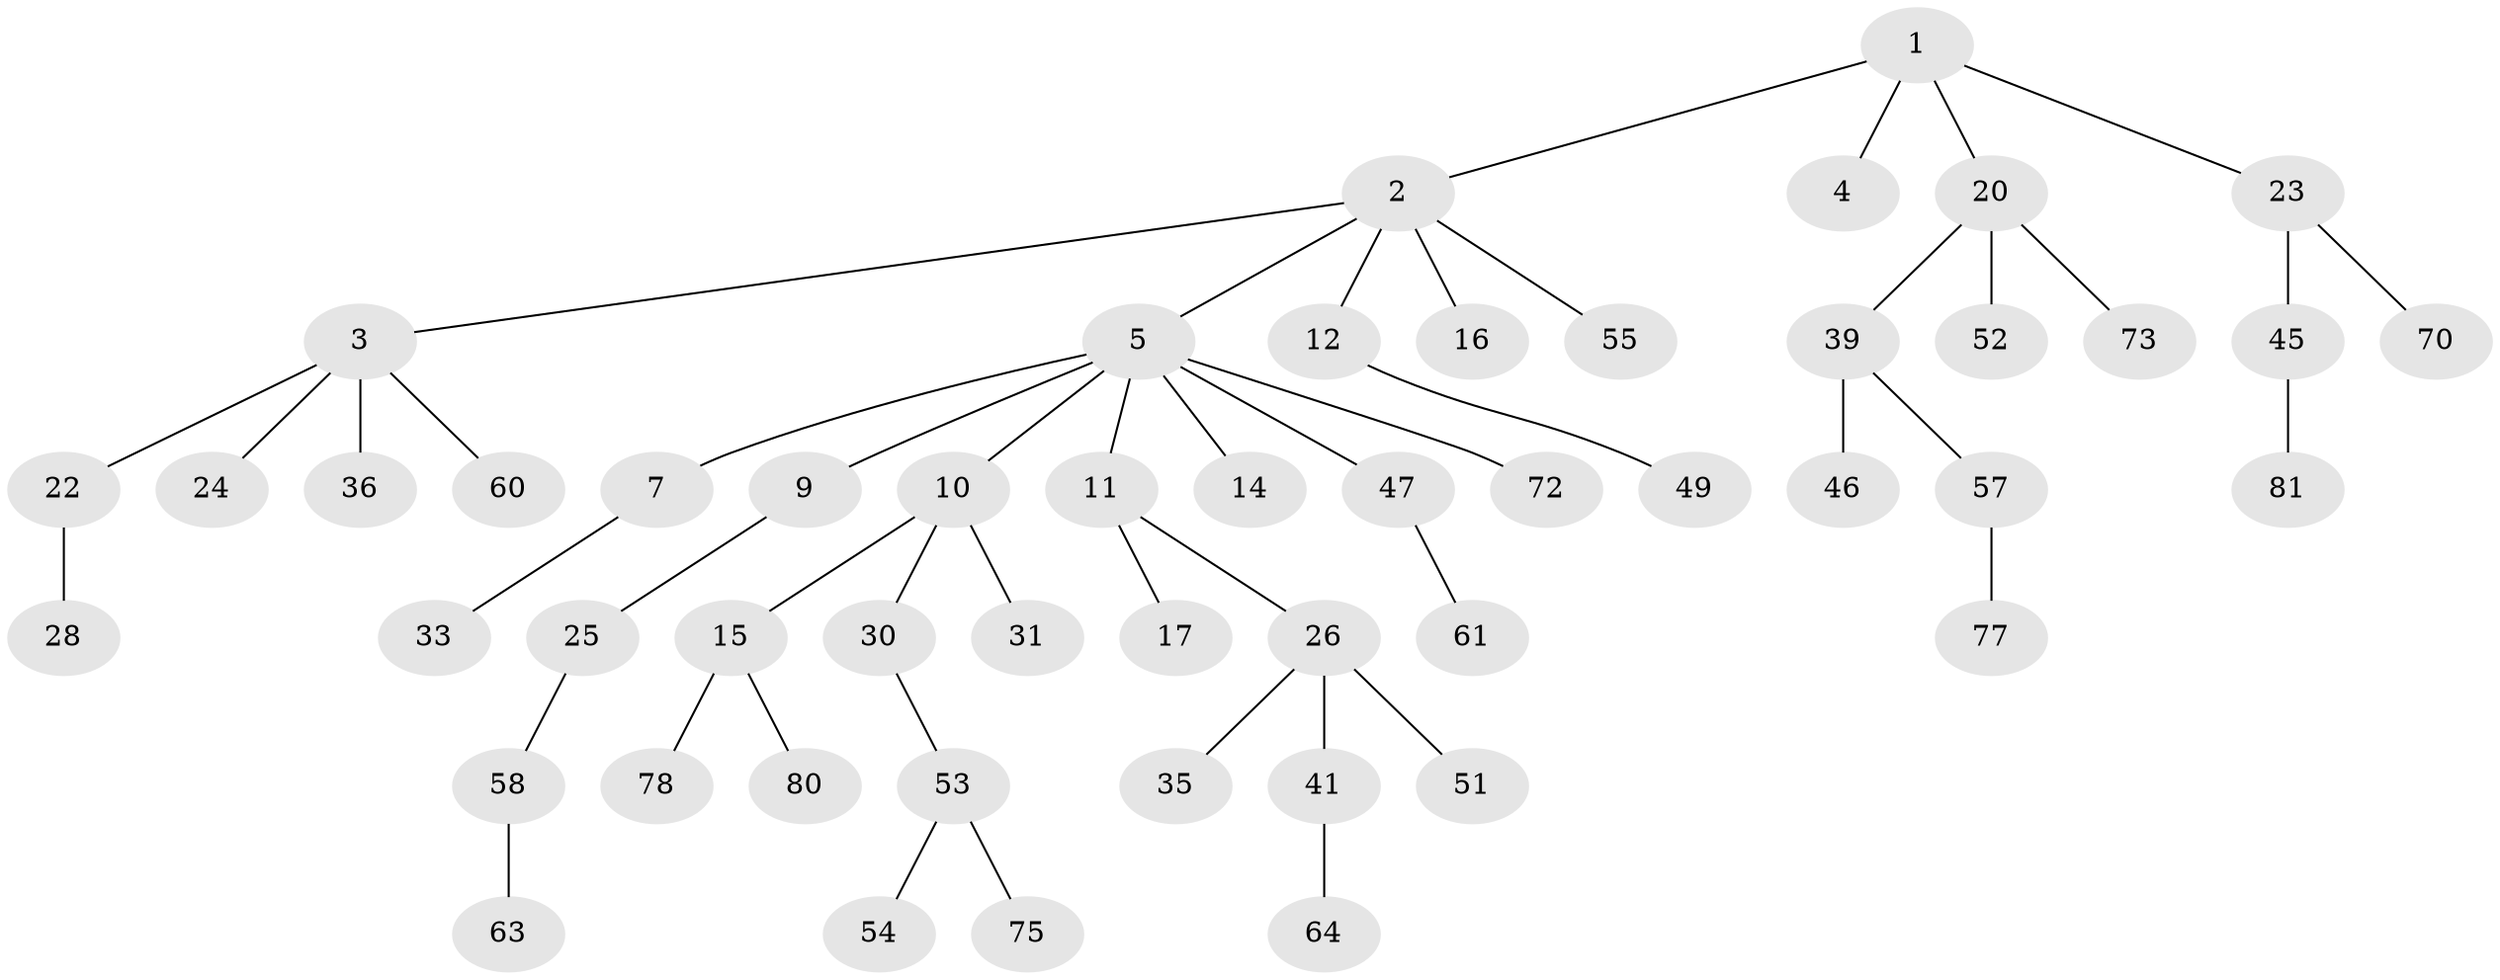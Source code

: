 // Generated by graph-tools (version 1.1) at 2025/24/03/03/25 07:24:05]
// undirected, 51 vertices, 50 edges
graph export_dot {
graph [start="1"]
  node [color=gray90,style=filled];
  1 [super="+18"];
  2 [super="+69"];
  3 [super="+40"];
  4 [super="+8"];
  5 [super="+6"];
  7 [super="+44"];
  9 [super="+13"];
  10 [super="+29"];
  11 [super="+37"];
  12;
  14;
  15 [super="+19"];
  16 [super="+74"];
  17 [super="+38"];
  20 [super="+21"];
  22;
  23;
  24 [super="+34"];
  25 [super="+27"];
  26 [super="+32"];
  28 [super="+42"];
  30 [super="+48"];
  31 [super="+50"];
  33 [super="+43"];
  35;
  36;
  39 [super="+76"];
  41 [super="+68"];
  45 [super="+62"];
  46 [super="+59"];
  47 [super="+56"];
  49 [super="+67"];
  51;
  52;
  53;
  54;
  55;
  57 [super="+66"];
  58;
  60;
  61 [super="+71"];
  63 [super="+65"];
  64;
  70 [super="+79"];
  72;
  73;
  75;
  77;
  78;
  80;
  81;
  1 -- 2;
  1 -- 4;
  1 -- 20;
  1 -- 23;
  2 -- 3;
  2 -- 5;
  2 -- 12;
  2 -- 16;
  2 -- 55;
  3 -- 22;
  3 -- 24;
  3 -- 36;
  3 -- 60;
  5 -- 7;
  5 -- 9;
  5 -- 10;
  5 -- 14;
  5 -- 72;
  5 -- 11;
  5 -- 47;
  7 -- 33;
  9 -- 25;
  10 -- 15;
  10 -- 31;
  10 -- 30;
  11 -- 17;
  11 -- 26;
  12 -- 49;
  15 -- 78;
  15 -- 80;
  20 -- 39;
  20 -- 73;
  20 -- 52;
  22 -- 28;
  23 -- 45;
  23 -- 70;
  25 -- 58;
  26 -- 35;
  26 -- 41;
  26 -- 51;
  30 -- 53;
  39 -- 46;
  39 -- 57;
  41 -- 64;
  45 -- 81;
  47 -- 61;
  53 -- 54;
  53 -- 75;
  57 -- 77;
  58 -- 63;
}
